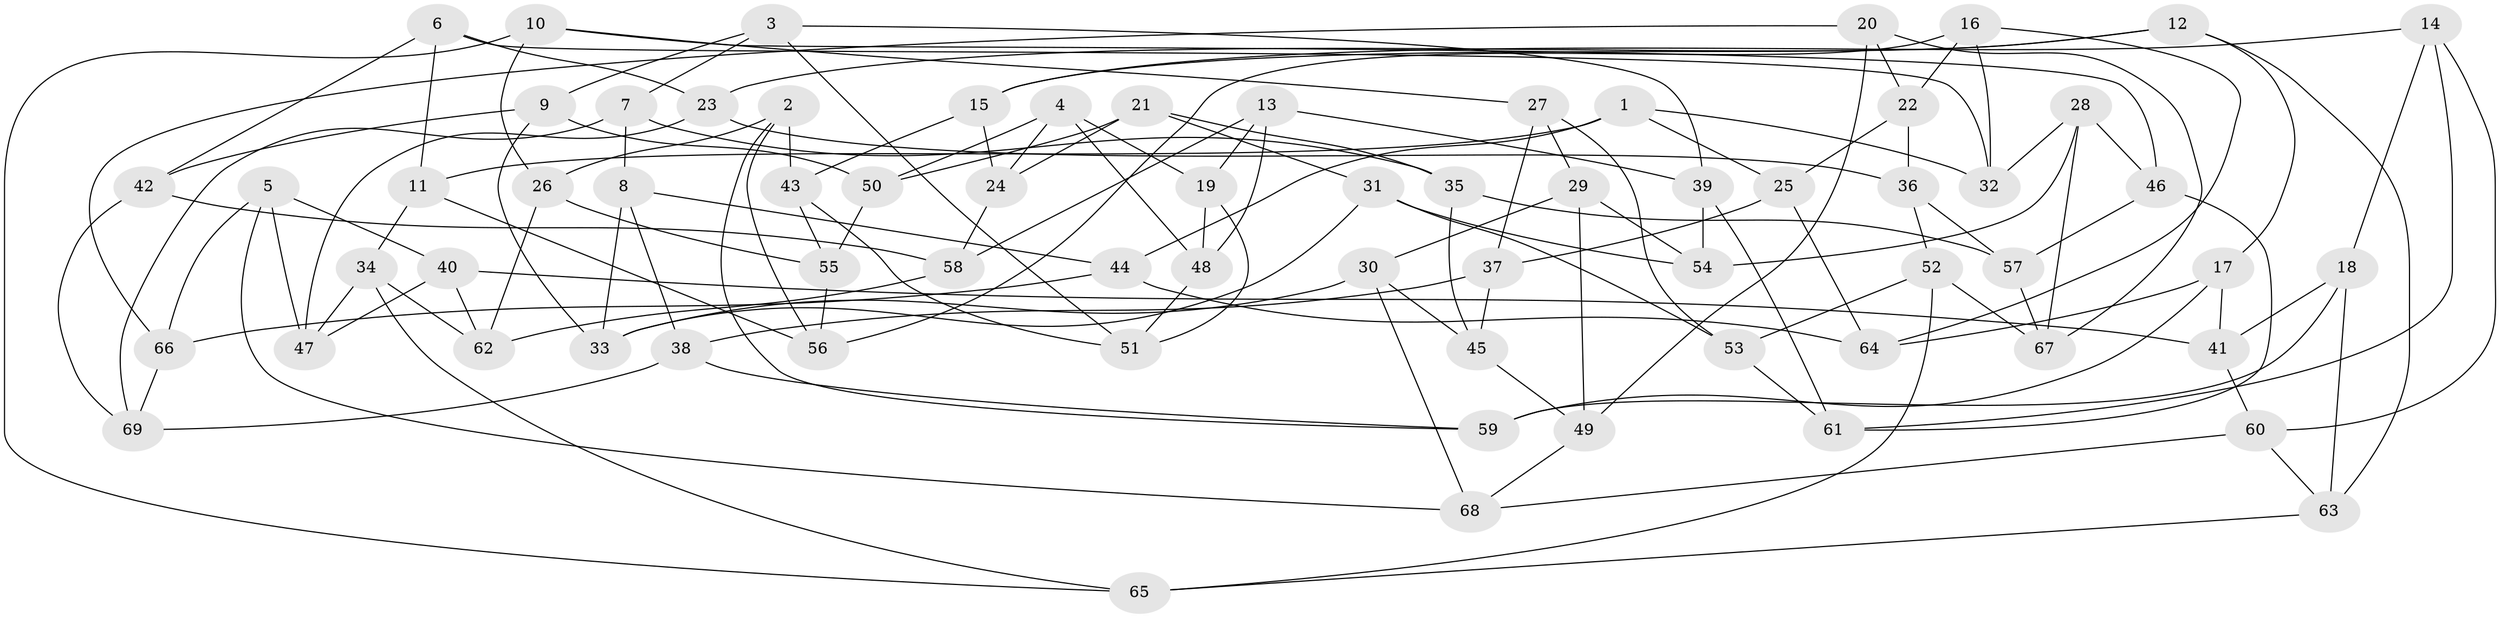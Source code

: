 // Generated by graph-tools (version 1.1) at 2025/11/02/27/25 16:11:44]
// undirected, 69 vertices, 138 edges
graph export_dot {
graph [start="1"]
  node [color=gray90,style=filled];
  1;
  2;
  3;
  4;
  5;
  6;
  7;
  8;
  9;
  10;
  11;
  12;
  13;
  14;
  15;
  16;
  17;
  18;
  19;
  20;
  21;
  22;
  23;
  24;
  25;
  26;
  27;
  28;
  29;
  30;
  31;
  32;
  33;
  34;
  35;
  36;
  37;
  38;
  39;
  40;
  41;
  42;
  43;
  44;
  45;
  46;
  47;
  48;
  49;
  50;
  51;
  52;
  53;
  54;
  55;
  56;
  57;
  58;
  59;
  60;
  61;
  62;
  63;
  64;
  65;
  66;
  67;
  68;
  69;
  1 -- 11;
  1 -- 25;
  1 -- 32;
  1 -- 44;
  2 -- 59;
  2 -- 56;
  2 -- 43;
  2 -- 26;
  3 -- 51;
  3 -- 9;
  3 -- 39;
  3 -- 7;
  4 -- 48;
  4 -- 24;
  4 -- 50;
  4 -- 19;
  5 -- 68;
  5 -- 66;
  5 -- 40;
  5 -- 47;
  6 -- 11;
  6 -- 23;
  6 -- 32;
  6 -- 42;
  7 -- 69;
  7 -- 8;
  7 -- 35;
  8 -- 44;
  8 -- 33;
  8 -- 38;
  9 -- 42;
  9 -- 33;
  9 -- 50;
  10 -- 27;
  10 -- 26;
  10 -- 65;
  10 -- 46;
  11 -- 56;
  11 -- 34;
  12 -- 17;
  12 -- 23;
  12 -- 63;
  12 -- 15;
  13 -- 39;
  13 -- 58;
  13 -- 19;
  13 -- 48;
  14 -- 60;
  14 -- 18;
  14 -- 61;
  14 -- 15;
  15 -- 43;
  15 -- 24;
  16 -- 22;
  16 -- 64;
  16 -- 32;
  16 -- 56;
  17 -- 41;
  17 -- 59;
  17 -- 64;
  18 -- 63;
  18 -- 59;
  18 -- 41;
  19 -- 51;
  19 -- 48;
  20 -- 67;
  20 -- 22;
  20 -- 49;
  20 -- 66;
  21 -- 24;
  21 -- 35;
  21 -- 50;
  21 -- 31;
  22 -- 25;
  22 -- 36;
  23 -- 36;
  23 -- 47;
  24 -- 58;
  25 -- 64;
  25 -- 37;
  26 -- 62;
  26 -- 55;
  27 -- 29;
  27 -- 53;
  27 -- 37;
  28 -- 32;
  28 -- 46;
  28 -- 67;
  28 -- 54;
  29 -- 54;
  29 -- 49;
  29 -- 30;
  30 -- 68;
  30 -- 45;
  30 -- 33;
  31 -- 54;
  31 -- 53;
  31 -- 33;
  34 -- 47;
  34 -- 62;
  34 -- 65;
  35 -- 57;
  35 -- 45;
  36 -- 52;
  36 -- 57;
  37 -- 45;
  37 -- 38;
  38 -- 59;
  38 -- 69;
  39 -- 61;
  39 -- 54;
  40 -- 41;
  40 -- 47;
  40 -- 62;
  41 -- 60;
  42 -- 69;
  42 -- 58;
  43 -- 51;
  43 -- 55;
  44 -- 64;
  44 -- 66;
  45 -- 49;
  46 -- 61;
  46 -- 57;
  48 -- 51;
  49 -- 68;
  50 -- 55;
  52 -- 67;
  52 -- 53;
  52 -- 65;
  53 -- 61;
  55 -- 56;
  57 -- 67;
  58 -- 62;
  60 -- 68;
  60 -- 63;
  63 -- 65;
  66 -- 69;
}

